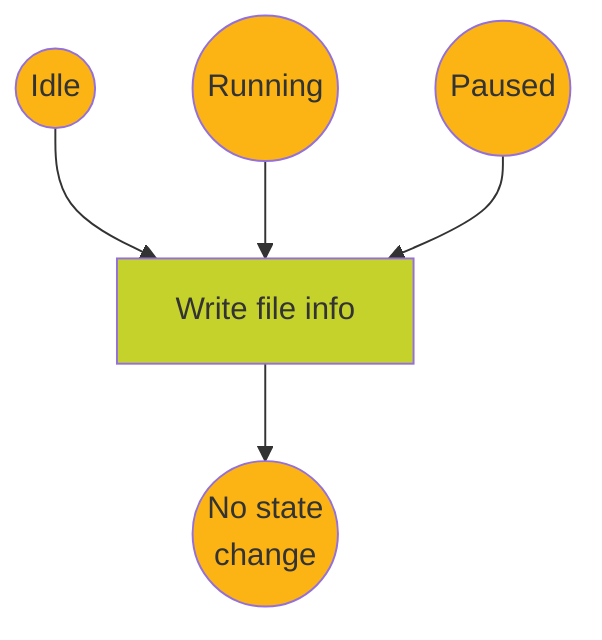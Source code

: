 flowchart TD
    classDef function fill:#c6d22c
    classDef condition fill:#7cb2de
    classDef state fill:#fcb415
    classDef error fill:#FF999C

    B((Idle)):::state -->E[Write file info]:::function
    C((Running)):::state -->E
    D((Paused)):::state -->E
    E --> F((No state
        change)):::state